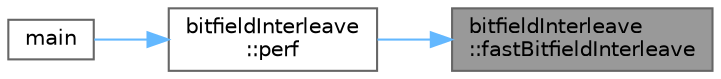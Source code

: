 digraph "bitfieldInterleave::fastBitfieldInterleave"
{
 // LATEX_PDF_SIZE
  bgcolor="transparent";
  edge [fontname=Helvetica,fontsize=10,labelfontname=Helvetica,labelfontsize=10];
  node [fontname=Helvetica,fontsize=10,shape=box,height=0.2,width=0.4];
  rankdir="RL";
  Node1 [id="Node000001",label="bitfieldInterleave\l::fastBitfieldInterleave",height=0.2,width=0.4,color="gray40", fillcolor="grey60", style="filled", fontcolor="black",tooltip=" "];
  Node1 -> Node2 [id="edge1_Node000001_Node000002",dir="back",color="steelblue1",style="solid",tooltip=" "];
  Node2 [id="Node000002",label="bitfieldInterleave\l::perf",height=0.2,width=0.4,color="grey40", fillcolor="white", style="filled",URL="$namespacebitfield_interleave.html#a07f3178b453a246f27f81a6295f71a36",tooltip=" "];
  Node2 -> Node3 [id="edge2_Node000002_Node000003",dir="back",color="steelblue1",style="solid",tooltip=" "];
  Node3 [id="Node000003",label="main",height=0.2,width=0.4,color="grey40", fillcolor="white", style="filled",URL="$_classes_2lib_2glm_2test_2gtc_2gtc__bitfield_8cpp.html#ae66f6b31b5ad750f1fe042a706a4e3d4",tooltip=" "];
}
